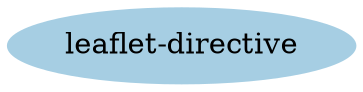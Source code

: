 digraph dependencies {
  node[shape="ellipse",style="filled",colorscheme=paired12]

  
    "leaflet-directive"[label="leaflet-directive", color=1]
  

  node[shape="ellipse",style="filled",color=2]
  
    
  
}
